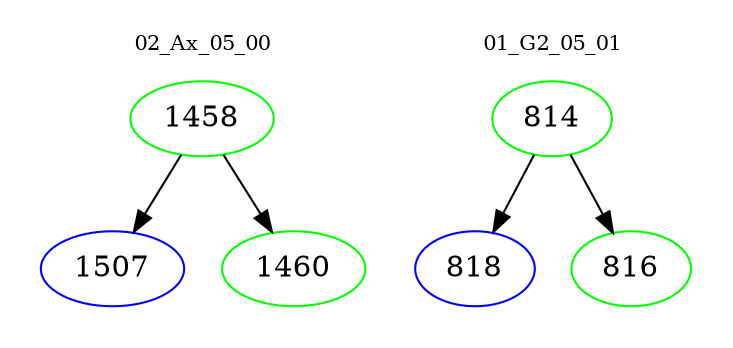 digraph{
subgraph cluster_0 {
color = white
label = "02_Ax_05_00";
fontsize=10;
T0_1458 [label="1458", color="green"]
T0_1458 -> T0_1507 [color="black"]
T0_1507 [label="1507", color="blue"]
T0_1458 -> T0_1460 [color="black"]
T0_1460 [label="1460", color="green"]
}
subgraph cluster_1 {
color = white
label = "01_G2_05_01";
fontsize=10;
T1_814 [label="814", color="green"]
T1_814 -> T1_818 [color="black"]
T1_818 [label="818", color="blue"]
T1_814 -> T1_816 [color="black"]
T1_816 [label="816", color="green"]
}
}
